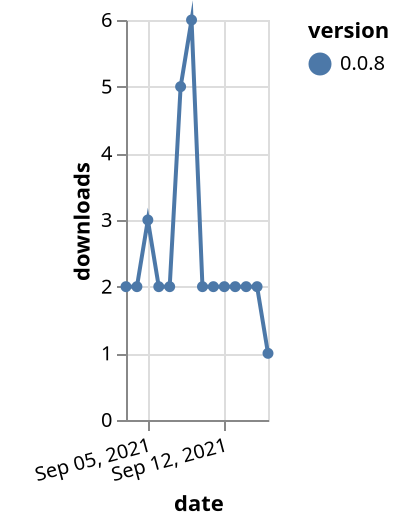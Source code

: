 {"$schema": "https://vega.github.io/schema/vega-lite/v5.json", "description": "A simple bar chart with embedded data.", "data": {"values": [{"date": "2021-09-03", "total": 5128, "delta": 2, "version": "0.0.8"}, {"date": "2021-09-04", "total": 5130, "delta": 2, "version": "0.0.8"}, {"date": "2021-09-05", "total": 5133, "delta": 3, "version": "0.0.8"}, {"date": "2021-09-06", "total": 5135, "delta": 2, "version": "0.0.8"}, {"date": "2021-09-07", "total": 5137, "delta": 2, "version": "0.0.8"}, {"date": "2021-09-08", "total": 5142, "delta": 5, "version": "0.0.8"}, {"date": "2021-09-09", "total": 5148, "delta": 6, "version": "0.0.8"}, {"date": "2021-09-10", "total": 5150, "delta": 2, "version": "0.0.8"}, {"date": "2021-09-11", "total": 5152, "delta": 2, "version": "0.0.8"}, {"date": "2021-09-12", "total": 5154, "delta": 2, "version": "0.0.8"}, {"date": "2021-09-13", "total": 5156, "delta": 2, "version": "0.0.8"}, {"date": "2021-09-14", "total": 5158, "delta": 2, "version": "0.0.8"}, {"date": "2021-09-15", "total": 5160, "delta": 2, "version": "0.0.8"}, {"date": "2021-09-16", "total": 5161, "delta": 1, "version": "0.0.8"}]}, "width": "container", "mark": {"type": "line", "point": {"filled": true}}, "encoding": {"x": {"field": "date", "type": "temporal", "timeUnit": "yearmonthdate", "title": "date", "axis": {"labelAngle": -15}}, "y": {"field": "delta", "type": "quantitative", "title": "downloads"}, "color": {"field": "version", "type": "nominal"}, "tooltip": {"field": "delta"}}}